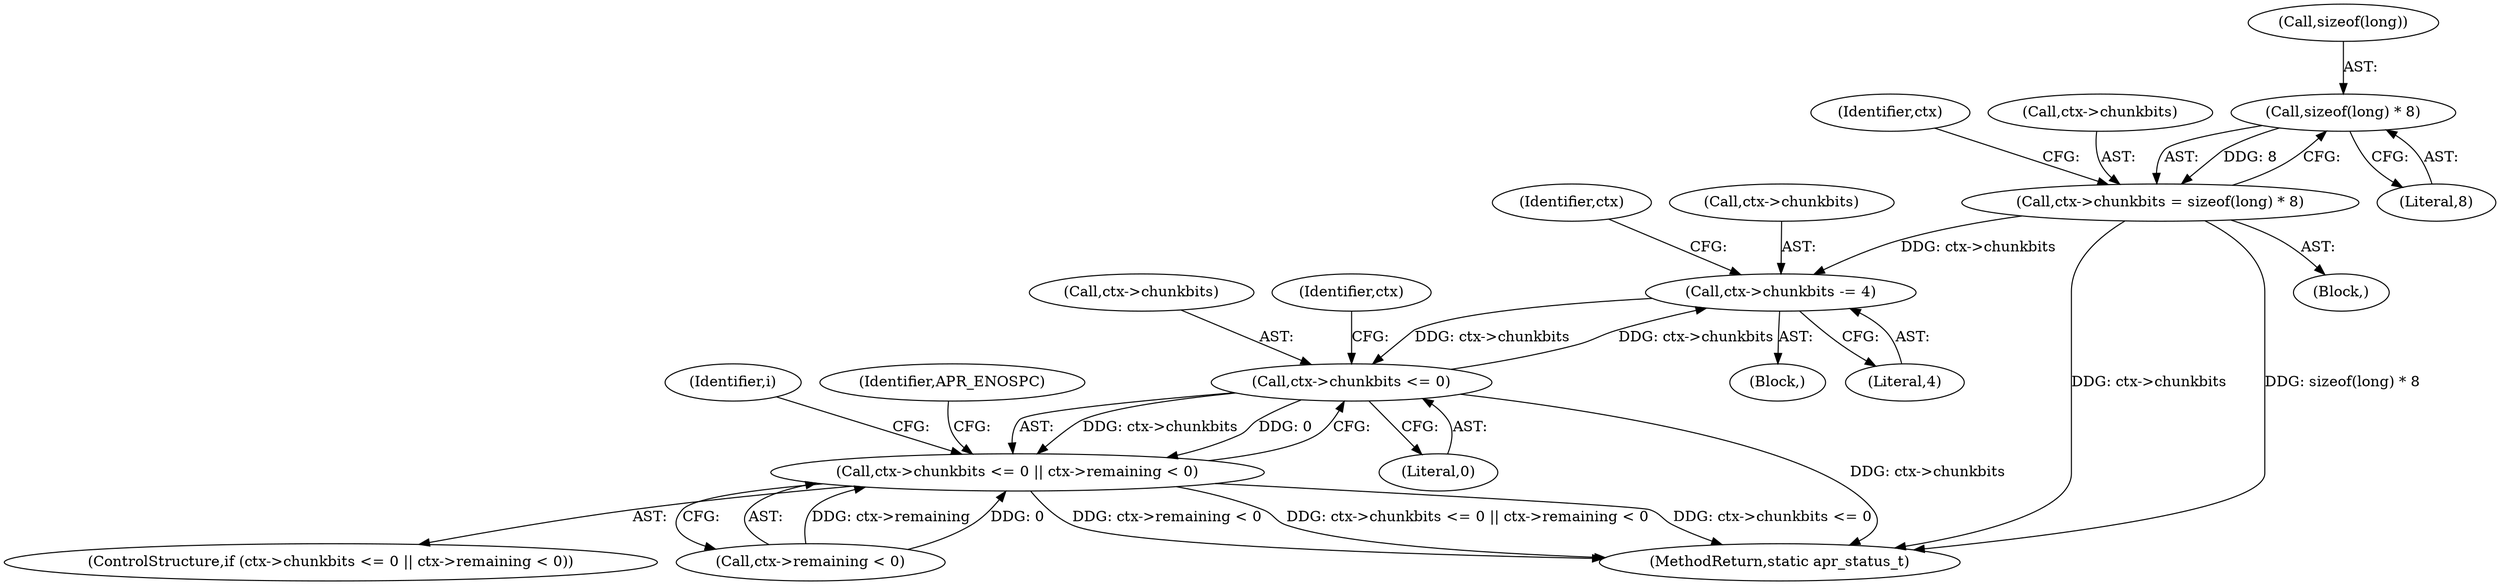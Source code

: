 digraph "1_httpd_e427c41257957b57036d5a549b260b6185d1dd73_0@API" {
"1000184" [label="(Call,sizeof(long) * 8)"];
"1000180" [label="(Call,ctx->chunkbits = sizeof(long) * 8)"];
"1000318" [label="(Call,ctx->chunkbits -= 4)"];
"1000325" [label="(Call,ctx->chunkbits <= 0)"];
"1000324" [label="(Call,ctx->chunkbits <= 0 || ctx->remaining < 0)"];
"1000339" [label="(Identifier,i)"];
"1000190" [label="(Identifier,ctx)"];
"1000329" [label="(Literal,0)"];
"1000184" [label="(Call,sizeof(long) * 8)"];
"1000326" [label="(Call,ctx->chunkbits)"];
"1000323" [label="(ControlStructure,if (ctx->chunkbits <= 0 || ctx->remaining < 0))"];
"1000180" [label="(Call,ctx->chunkbits = sizeof(long) * 8)"];
"1000330" [label="(Call,ctx->remaining < 0)"];
"1000187" [label="(Literal,8)"];
"1000237" [label="(Block,)"];
"1000332" [label="(Identifier,ctx)"];
"1000181" [label="(Call,ctx->chunkbits)"];
"1000337" [label="(Identifier,APR_ENOSPC)"];
"1000318" [label="(Call,ctx->chunkbits -= 4)"];
"1000322" [label="(Literal,4)"];
"1000325" [label="(Call,ctx->chunkbits <= 0)"];
"1000327" [label="(Identifier,ctx)"];
"1000319" [label="(Call,ctx->chunkbits)"];
"1000362" [label="(MethodReturn,static apr_status_t)"];
"1000185" [label="(Call,sizeof(long))"];
"1000324" [label="(Call,ctx->chunkbits <= 0 || ctx->remaining < 0)"];
"1000160" [label="(Block,)"];
"1000184" -> "1000180"  [label="AST: "];
"1000184" -> "1000187"  [label="CFG: "];
"1000185" -> "1000184"  [label="AST: "];
"1000187" -> "1000184"  [label="AST: "];
"1000180" -> "1000184"  [label="CFG: "];
"1000184" -> "1000180"  [label="DDG: 8"];
"1000180" -> "1000160"  [label="AST: "];
"1000181" -> "1000180"  [label="AST: "];
"1000190" -> "1000180"  [label="CFG: "];
"1000180" -> "1000362"  [label="DDG: ctx->chunkbits"];
"1000180" -> "1000362"  [label="DDG: sizeof(long) * 8"];
"1000180" -> "1000318"  [label="DDG: ctx->chunkbits"];
"1000318" -> "1000237"  [label="AST: "];
"1000318" -> "1000322"  [label="CFG: "];
"1000319" -> "1000318"  [label="AST: "];
"1000322" -> "1000318"  [label="AST: "];
"1000327" -> "1000318"  [label="CFG: "];
"1000325" -> "1000318"  [label="DDG: ctx->chunkbits"];
"1000318" -> "1000325"  [label="DDG: ctx->chunkbits"];
"1000325" -> "1000324"  [label="AST: "];
"1000325" -> "1000329"  [label="CFG: "];
"1000326" -> "1000325"  [label="AST: "];
"1000329" -> "1000325"  [label="AST: "];
"1000332" -> "1000325"  [label="CFG: "];
"1000324" -> "1000325"  [label="CFG: "];
"1000325" -> "1000362"  [label="DDG: ctx->chunkbits"];
"1000325" -> "1000324"  [label="DDG: ctx->chunkbits"];
"1000325" -> "1000324"  [label="DDG: 0"];
"1000324" -> "1000323"  [label="AST: "];
"1000324" -> "1000330"  [label="CFG: "];
"1000330" -> "1000324"  [label="AST: "];
"1000337" -> "1000324"  [label="CFG: "];
"1000339" -> "1000324"  [label="CFG: "];
"1000324" -> "1000362"  [label="DDG: ctx->remaining < 0"];
"1000324" -> "1000362"  [label="DDG: ctx->chunkbits <= 0 || ctx->remaining < 0"];
"1000324" -> "1000362"  [label="DDG: ctx->chunkbits <= 0"];
"1000330" -> "1000324"  [label="DDG: ctx->remaining"];
"1000330" -> "1000324"  [label="DDG: 0"];
}
